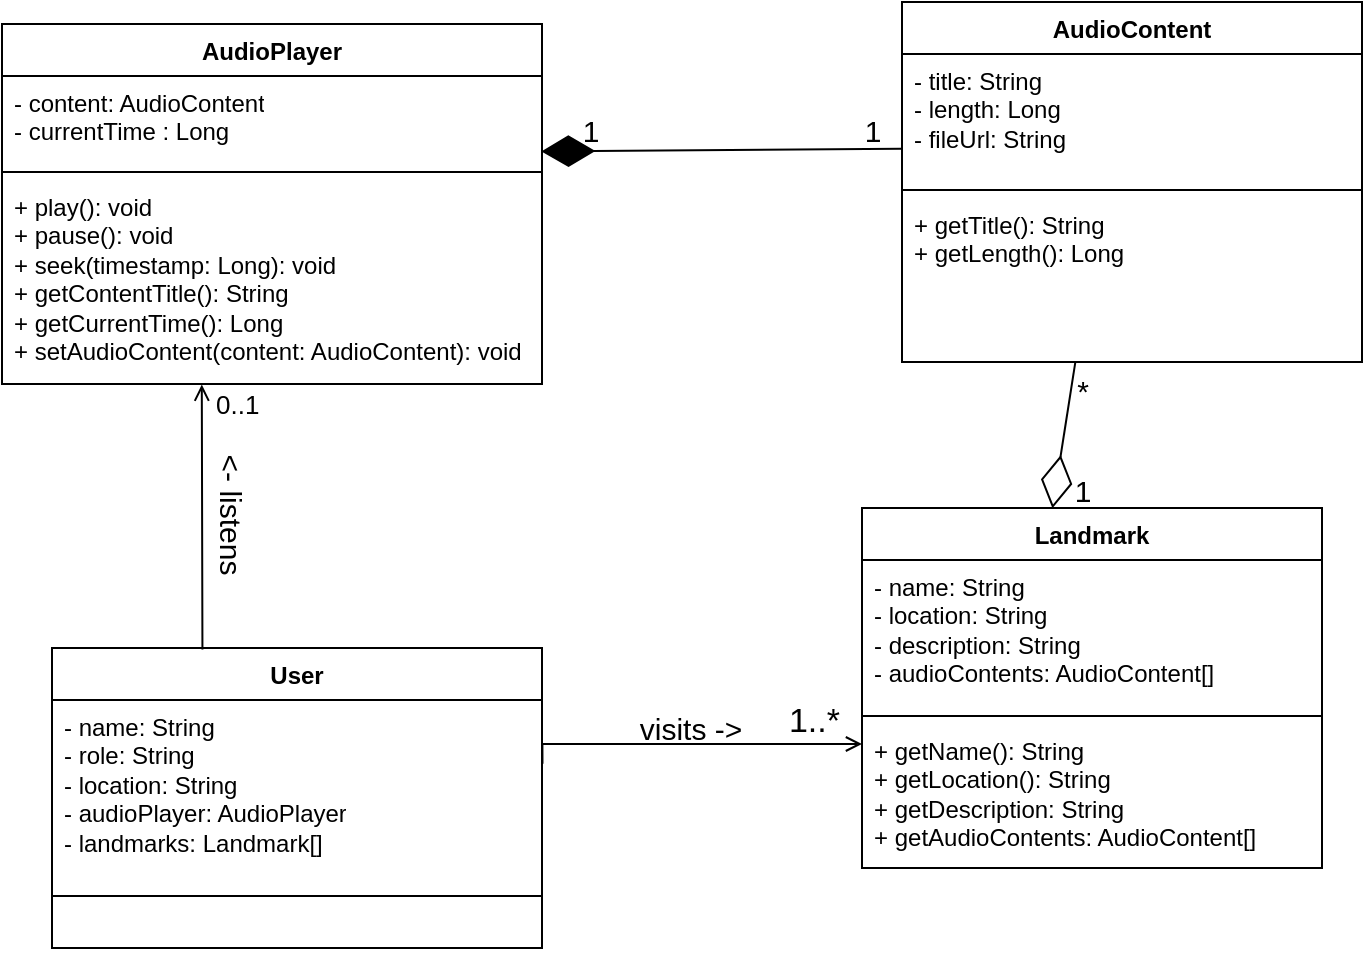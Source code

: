 <mxfile version="24.8.4">
  <diagram id="C5RBs43oDa-KdzZeNtuy" name="Page-1">
    <mxGraphModel dx="983" dy="536" grid="1" gridSize="10" guides="1" tooltips="1" connect="1" arrows="1" fold="1" page="1" pageScale="1" pageWidth="827" pageHeight="1169" math="0" shadow="0">
      <root>
        <mxCell id="WIyWlLk6GJQsqaUBKTNV-0" />
        <mxCell id="WIyWlLk6GJQsqaUBKTNV-1" parent="WIyWlLk6GJQsqaUBKTNV-0" />
        <mxCell id="DKXoTVY7TYf7rktS50rq-0" value="AudioPlayer" style="swimlane;fontStyle=1;align=center;verticalAlign=top;childLayout=stackLayout;horizontal=1;startSize=26;horizontalStack=0;resizeParent=1;resizeParentMax=0;resizeLast=0;collapsible=1;marginBottom=0;whiteSpace=wrap;html=1;" parent="WIyWlLk6GJQsqaUBKTNV-1" vertex="1">
          <mxGeometry x="70" y="110" width="270" height="180" as="geometry" />
        </mxCell>
        <mxCell id="DKXoTVY7TYf7rktS50rq-1" value="&lt;div&gt;- content: AudioContent&lt;/div&gt;- currentTime : Long" style="text;strokeColor=none;fillColor=none;align=left;verticalAlign=top;spacingLeft=4;spacingRight=4;overflow=hidden;rotatable=0;points=[[0,0.5],[1,0.5]];portConstraint=eastwest;whiteSpace=wrap;html=1;" parent="DKXoTVY7TYf7rktS50rq-0" vertex="1">
          <mxGeometry y="26" width="270" height="44" as="geometry" />
        </mxCell>
        <mxCell id="DKXoTVY7TYf7rktS50rq-2" value="" style="line;strokeWidth=1;fillColor=none;align=left;verticalAlign=middle;spacingTop=-1;spacingLeft=3;spacingRight=3;rotatable=0;labelPosition=right;points=[];portConstraint=eastwest;strokeColor=inherit;" parent="DKXoTVY7TYf7rktS50rq-0" vertex="1">
          <mxGeometry y="70" width="270" height="8" as="geometry" />
        </mxCell>
        <mxCell id="DKXoTVY7TYf7rktS50rq-3" value="+ play(): void&lt;div&gt;+ pause(): void&lt;/div&gt;&lt;div&gt;+ seek(timestamp: Long): void&lt;/div&gt;&lt;div&gt;+ getContentTitle(): String&lt;/div&gt;&lt;div&gt;+ getCurrentTime(): Long&lt;/div&gt;&lt;div&gt;+ setAudioContent(content: AudioContent): void&lt;/div&gt;" style="text;strokeColor=none;fillColor=none;align=left;verticalAlign=top;spacingLeft=4;spacingRight=4;overflow=hidden;rotatable=0;points=[[0,0.5],[1,0.5]];portConstraint=eastwest;whiteSpace=wrap;html=1;" parent="DKXoTVY7TYf7rktS50rq-0" vertex="1">
          <mxGeometry y="78" width="270" height="102" as="geometry" />
        </mxCell>
        <mxCell id="DKXoTVY7TYf7rktS50rq-4" value="AudioContent" style="swimlane;fontStyle=1;align=center;verticalAlign=top;childLayout=stackLayout;horizontal=1;startSize=26;horizontalStack=0;resizeParent=1;resizeParentMax=0;resizeLast=0;collapsible=1;marginBottom=0;whiteSpace=wrap;html=1;" parent="WIyWlLk6GJQsqaUBKTNV-1" vertex="1">
          <mxGeometry x="520" y="99" width="230" height="180" as="geometry" />
        </mxCell>
        <mxCell id="DKXoTVY7TYf7rktS50rq-5" value="- title: String&lt;div&gt;- length: Long&lt;/div&gt;&lt;div&gt;- fileUrl&lt;span style=&quot;background-color: initial;&quot;&gt;: String&lt;/span&gt;&lt;/div&gt;" style="text;strokeColor=none;fillColor=none;align=left;verticalAlign=top;spacingLeft=4;spacingRight=4;overflow=hidden;rotatable=0;points=[[0,0.5],[1,0.5]];portConstraint=eastwest;whiteSpace=wrap;html=1;" parent="DKXoTVY7TYf7rktS50rq-4" vertex="1">
          <mxGeometry y="26" width="230" height="64" as="geometry" />
        </mxCell>
        <mxCell id="DKXoTVY7TYf7rktS50rq-6" value="" style="line;strokeWidth=1;fillColor=none;align=left;verticalAlign=middle;spacingTop=-1;spacingLeft=3;spacingRight=3;rotatable=0;labelPosition=right;points=[];portConstraint=eastwest;strokeColor=inherit;" parent="DKXoTVY7TYf7rktS50rq-4" vertex="1">
          <mxGeometry y="90" width="230" height="8" as="geometry" />
        </mxCell>
        <mxCell id="DKXoTVY7TYf7rktS50rq-7" value="&lt;div&gt;+ getTitle(): String&lt;/div&gt;&lt;div&gt;+ getLength(): Long&lt;/div&gt;" style="text;strokeColor=none;fillColor=none;align=left;verticalAlign=top;spacingLeft=4;spacingRight=4;overflow=hidden;rotatable=0;points=[[0,0.5],[1,0.5]];portConstraint=eastwest;whiteSpace=wrap;html=1;" parent="DKXoTVY7TYf7rktS50rq-4" vertex="1">
          <mxGeometry y="98" width="230" height="82" as="geometry" />
        </mxCell>
        <mxCell id="DKXoTVY7TYf7rktS50rq-15" value="Landmark" style="swimlane;fontStyle=1;align=center;verticalAlign=top;childLayout=stackLayout;horizontal=1;startSize=26;horizontalStack=0;resizeParent=1;resizeParentMax=0;resizeLast=0;collapsible=1;marginBottom=0;whiteSpace=wrap;html=1;" parent="WIyWlLk6GJQsqaUBKTNV-1" vertex="1">
          <mxGeometry x="500" y="352" width="230" height="180" as="geometry" />
        </mxCell>
        <mxCell id="DKXoTVY7TYf7rktS50rq-16" value="- name: String&lt;div&gt;- location: String&lt;/div&gt;&lt;div&gt;- description: String&lt;/div&gt;&lt;div&gt;- audioContents: AudioContent[]&lt;/div&gt;" style="text;strokeColor=none;fillColor=none;align=left;verticalAlign=top;spacingLeft=4;spacingRight=4;overflow=hidden;rotatable=0;points=[[0,0.5],[1,0.5]];portConstraint=eastwest;whiteSpace=wrap;html=1;" parent="DKXoTVY7TYf7rktS50rq-15" vertex="1">
          <mxGeometry y="26" width="230" height="74" as="geometry" />
        </mxCell>
        <mxCell id="DKXoTVY7TYf7rktS50rq-17" value="" style="line;strokeWidth=1;fillColor=none;align=left;verticalAlign=middle;spacingTop=-1;spacingLeft=3;spacingRight=3;rotatable=0;labelPosition=right;points=[];portConstraint=eastwest;strokeColor=inherit;" parent="DKXoTVY7TYf7rktS50rq-15" vertex="1">
          <mxGeometry y="100" width="230" height="8" as="geometry" />
        </mxCell>
        <mxCell id="DKXoTVY7TYf7rktS50rq-18" value="&lt;div&gt;+ getName(): String&lt;/div&gt;&lt;div&gt;+ getLocation(): String&lt;/div&gt;&lt;div&gt;+ getDescription: String&lt;/div&gt;&lt;div&gt;+ getAudioContents: AudioContent[]&lt;/div&gt;" style="text;strokeColor=none;fillColor=none;align=left;verticalAlign=top;spacingLeft=4;spacingRight=4;overflow=hidden;rotatable=0;points=[[0,0.5],[1,0.5]];portConstraint=eastwest;whiteSpace=wrap;html=1;" parent="DKXoTVY7TYf7rktS50rq-15" vertex="1">
          <mxGeometry y="108" width="230" height="72" as="geometry" />
        </mxCell>
        <mxCell id="DKXoTVY7TYf7rktS50rq-19" value="User" style="swimlane;fontStyle=1;align=center;verticalAlign=top;childLayout=stackLayout;horizontal=1;startSize=26;horizontalStack=0;resizeParent=1;resizeParentMax=0;resizeLast=0;collapsible=1;marginBottom=0;whiteSpace=wrap;html=1;" parent="WIyWlLk6GJQsqaUBKTNV-1" vertex="1">
          <mxGeometry x="95" y="422" width="245" height="150" as="geometry" />
        </mxCell>
        <mxCell id="DKXoTVY7TYf7rktS50rq-20" value="- name: String&lt;div&gt;- role: String&lt;/div&gt;&lt;div&gt;- location: String&lt;/div&gt;&lt;div&gt;- audioPlayer: AudioPlayer&lt;/div&gt;&lt;div&gt;- landmarks: Landmark[]&lt;/div&gt;" style="text;strokeColor=none;fillColor=none;align=left;verticalAlign=top;spacingLeft=4;spacingRight=4;overflow=hidden;rotatable=0;points=[[0,0.5],[1,0.5]];portConstraint=eastwest;whiteSpace=wrap;html=1;" parent="DKXoTVY7TYf7rktS50rq-19" vertex="1">
          <mxGeometry y="26" width="245" height="94" as="geometry" />
        </mxCell>
        <mxCell id="DKXoTVY7TYf7rktS50rq-21" value="" style="line;strokeWidth=1;fillColor=none;align=left;verticalAlign=middle;spacingTop=-1;spacingLeft=3;spacingRight=3;rotatable=0;labelPosition=right;points=[];portConstraint=eastwest;strokeColor=inherit;" parent="DKXoTVY7TYf7rktS50rq-19" vertex="1">
          <mxGeometry y="120" width="245" height="8" as="geometry" />
        </mxCell>
        <mxCell id="DKXoTVY7TYf7rktS50rq-22" value="&lt;div&gt;&lt;br&gt;&lt;/div&gt;" style="text;strokeColor=none;fillColor=none;align=left;verticalAlign=top;spacingLeft=4;spacingRight=4;overflow=hidden;rotatable=0;points=[[0,0.5],[1,0.5]];portConstraint=eastwest;whiteSpace=wrap;html=1;" parent="DKXoTVY7TYf7rktS50rq-19" vertex="1">
          <mxGeometry y="128" width="245" height="22" as="geometry" />
        </mxCell>
        <mxCell id="DKXoTVY7TYf7rktS50rq-24" value="" style="endArrow=diamondThin;endFill=1;endSize=24;html=1;rounded=0;entryX=0.999;entryY=0.857;entryDx=0;entryDy=0;entryPerimeter=0;exitX=-0.001;exitY=0.741;exitDx=0;exitDy=0;exitPerimeter=0;" parent="WIyWlLk6GJQsqaUBKTNV-1" target="DKXoTVY7TYf7rktS50rq-1" edge="1" source="DKXoTVY7TYf7rktS50rq-5">
          <mxGeometry width="160" relative="1" as="geometry">
            <mxPoint x="450" y="180" as="sourcePoint" />
            <mxPoint x="360" y="190" as="targetPoint" />
          </mxGeometry>
        </mxCell>
        <mxCell id="DKXoTVY7TYf7rktS50rq-25" value="" style="endArrow=diamondThin;endFill=0;endSize=24;html=1;rounded=0;exitX=0.377;exitY=0.998;exitDx=0;exitDy=0;exitPerimeter=0;entryX=0.414;entryY=0.001;entryDx=0;entryDy=0;entryPerimeter=0;" parent="WIyWlLk6GJQsqaUBKTNV-1" source="DKXoTVY7TYf7rktS50rq-7" target="DKXoTVY7TYf7rktS50rq-15" edge="1">
          <mxGeometry width="160" relative="1" as="geometry">
            <mxPoint x="400" y="320" as="sourcePoint" />
            <mxPoint x="570" y="300" as="targetPoint" />
          </mxGeometry>
        </mxCell>
        <mxCell id="DKXoTVY7TYf7rktS50rq-29" value="" style="endArrow=open;html=1;edgeStyle=orthogonalEdgeStyle;rounded=0;exitX=1.001;exitY=0.339;exitDx=0;exitDy=0;exitPerimeter=0;endFill=0;" parent="WIyWlLk6GJQsqaUBKTNV-1" source="DKXoTVY7TYf7rktS50rq-20" edge="1">
          <mxGeometry relative="1" as="geometry">
            <mxPoint x="290" y="380" as="sourcePoint" />
            <mxPoint x="500" y="470" as="targetPoint" />
            <Array as="points">
              <mxPoint x="420" y="470" />
              <mxPoint x="500" y="470" />
            </Array>
          </mxGeometry>
        </mxCell>
        <mxCell id="DKXoTVY7TYf7rktS50rq-31" value="&lt;font style=&quot;font-size: 17px;&quot;&gt;1..*&lt;/font&gt;" style="edgeLabel;resizable=0;html=1;align=right;verticalAlign=bottom;" parent="DKXoTVY7TYf7rktS50rq-29" connectable="0" vertex="1">
          <mxGeometry x="1" relative="1" as="geometry">
            <mxPoint x="-10" as="offset" />
          </mxGeometry>
        </mxCell>
        <mxCell id="DKXoTVY7TYf7rktS50rq-33" value="&lt;font style=&quot;font-size: 15px;&quot;&gt;visits -&amp;gt;&lt;/font&gt;" style="text;html=1;align=center;verticalAlign=middle;resizable=0;points=[];autosize=1;strokeColor=none;fillColor=none;" parent="WIyWlLk6GJQsqaUBKTNV-1" vertex="1">
          <mxGeometry x="379" y="447" width="70" height="30" as="geometry" />
        </mxCell>
        <mxCell id="DKXoTVY7TYf7rktS50rq-34" value="" style="endArrow=none;html=1;edgeStyle=orthogonalEdgeStyle;rounded=0;exitX=0.37;exitY=1.003;exitDx=0;exitDy=0;exitPerimeter=0;entryX=0.307;entryY=0.005;entryDx=0;entryDy=0;entryPerimeter=0;endFill=0;startArrow=open;startFill=0;" parent="WIyWlLk6GJQsqaUBKTNV-1" source="DKXoTVY7TYf7rktS50rq-3" target="DKXoTVY7TYf7rktS50rq-19" edge="1">
          <mxGeometry relative="1" as="geometry">
            <mxPoint x="160" y="330" as="sourcePoint" />
            <mxPoint x="320" y="330" as="targetPoint" />
            <Array as="points">
              <mxPoint x="170" y="292" />
              <mxPoint x="170" y="292" />
            </Array>
          </mxGeometry>
        </mxCell>
        <mxCell id="DKXoTVY7TYf7rktS50rq-35" value="&lt;font style=&quot;font-size: 13px;&quot;&gt;0..1&lt;/font&gt;" style="edgeLabel;resizable=0;html=1;align=left;verticalAlign=bottom;" parent="DKXoTVY7TYf7rktS50rq-34" connectable="0" vertex="1">
          <mxGeometry x="-1" relative="1" as="geometry">
            <mxPoint x="5" y="20" as="offset" />
          </mxGeometry>
        </mxCell>
        <mxCell id="DKXoTVY7TYf7rktS50rq-37" value="&lt;font style=&quot;font-size: 15px;&quot;&gt;&amp;lt;- listens&lt;/font&gt;" style="text;html=1;align=center;verticalAlign=middle;resizable=0;points=[];autosize=1;strokeColor=none;fillColor=none;rotation=90;" parent="WIyWlLk6GJQsqaUBKTNV-1" vertex="1">
          <mxGeometry x="145" y="340" width="80" height="30" as="geometry" />
        </mxCell>
        <mxCell id="oSlCNeu1dLklKUqMSzhV-0" value="1" style="text;html=1;align=center;verticalAlign=middle;resizable=0;points=[];autosize=1;strokeColor=none;fillColor=none;fontSize=15;" vertex="1" parent="WIyWlLk6GJQsqaUBKTNV-1">
          <mxGeometry x="595" y="328" width="30" height="30" as="geometry" />
        </mxCell>
        <mxCell id="oSlCNeu1dLklKUqMSzhV-1" value="*" style="text;html=1;align=center;verticalAlign=middle;resizable=0;points=[];autosize=1;strokeColor=none;fillColor=none;fontSize=15;" vertex="1" parent="WIyWlLk6GJQsqaUBKTNV-1">
          <mxGeometry x="595" y="278" width="30" height="30" as="geometry" />
        </mxCell>
        <mxCell id="oSlCNeu1dLklKUqMSzhV-2" value="1" style="text;html=1;align=center;verticalAlign=middle;resizable=0;points=[];autosize=1;strokeColor=none;fillColor=none;fontSize=15;" vertex="1" parent="WIyWlLk6GJQsqaUBKTNV-1">
          <mxGeometry x="490" y="148" width="30" height="30" as="geometry" />
        </mxCell>
        <mxCell id="oSlCNeu1dLklKUqMSzhV-3" value="1" style="text;html=1;align=center;verticalAlign=middle;resizable=0;points=[];autosize=1;strokeColor=none;fillColor=none;fontSize=15;" vertex="1" parent="WIyWlLk6GJQsqaUBKTNV-1">
          <mxGeometry x="349" y="148" width="30" height="30" as="geometry" />
        </mxCell>
      </root>
    </mxGraphModel>
  </diagram>
</mxfile>

